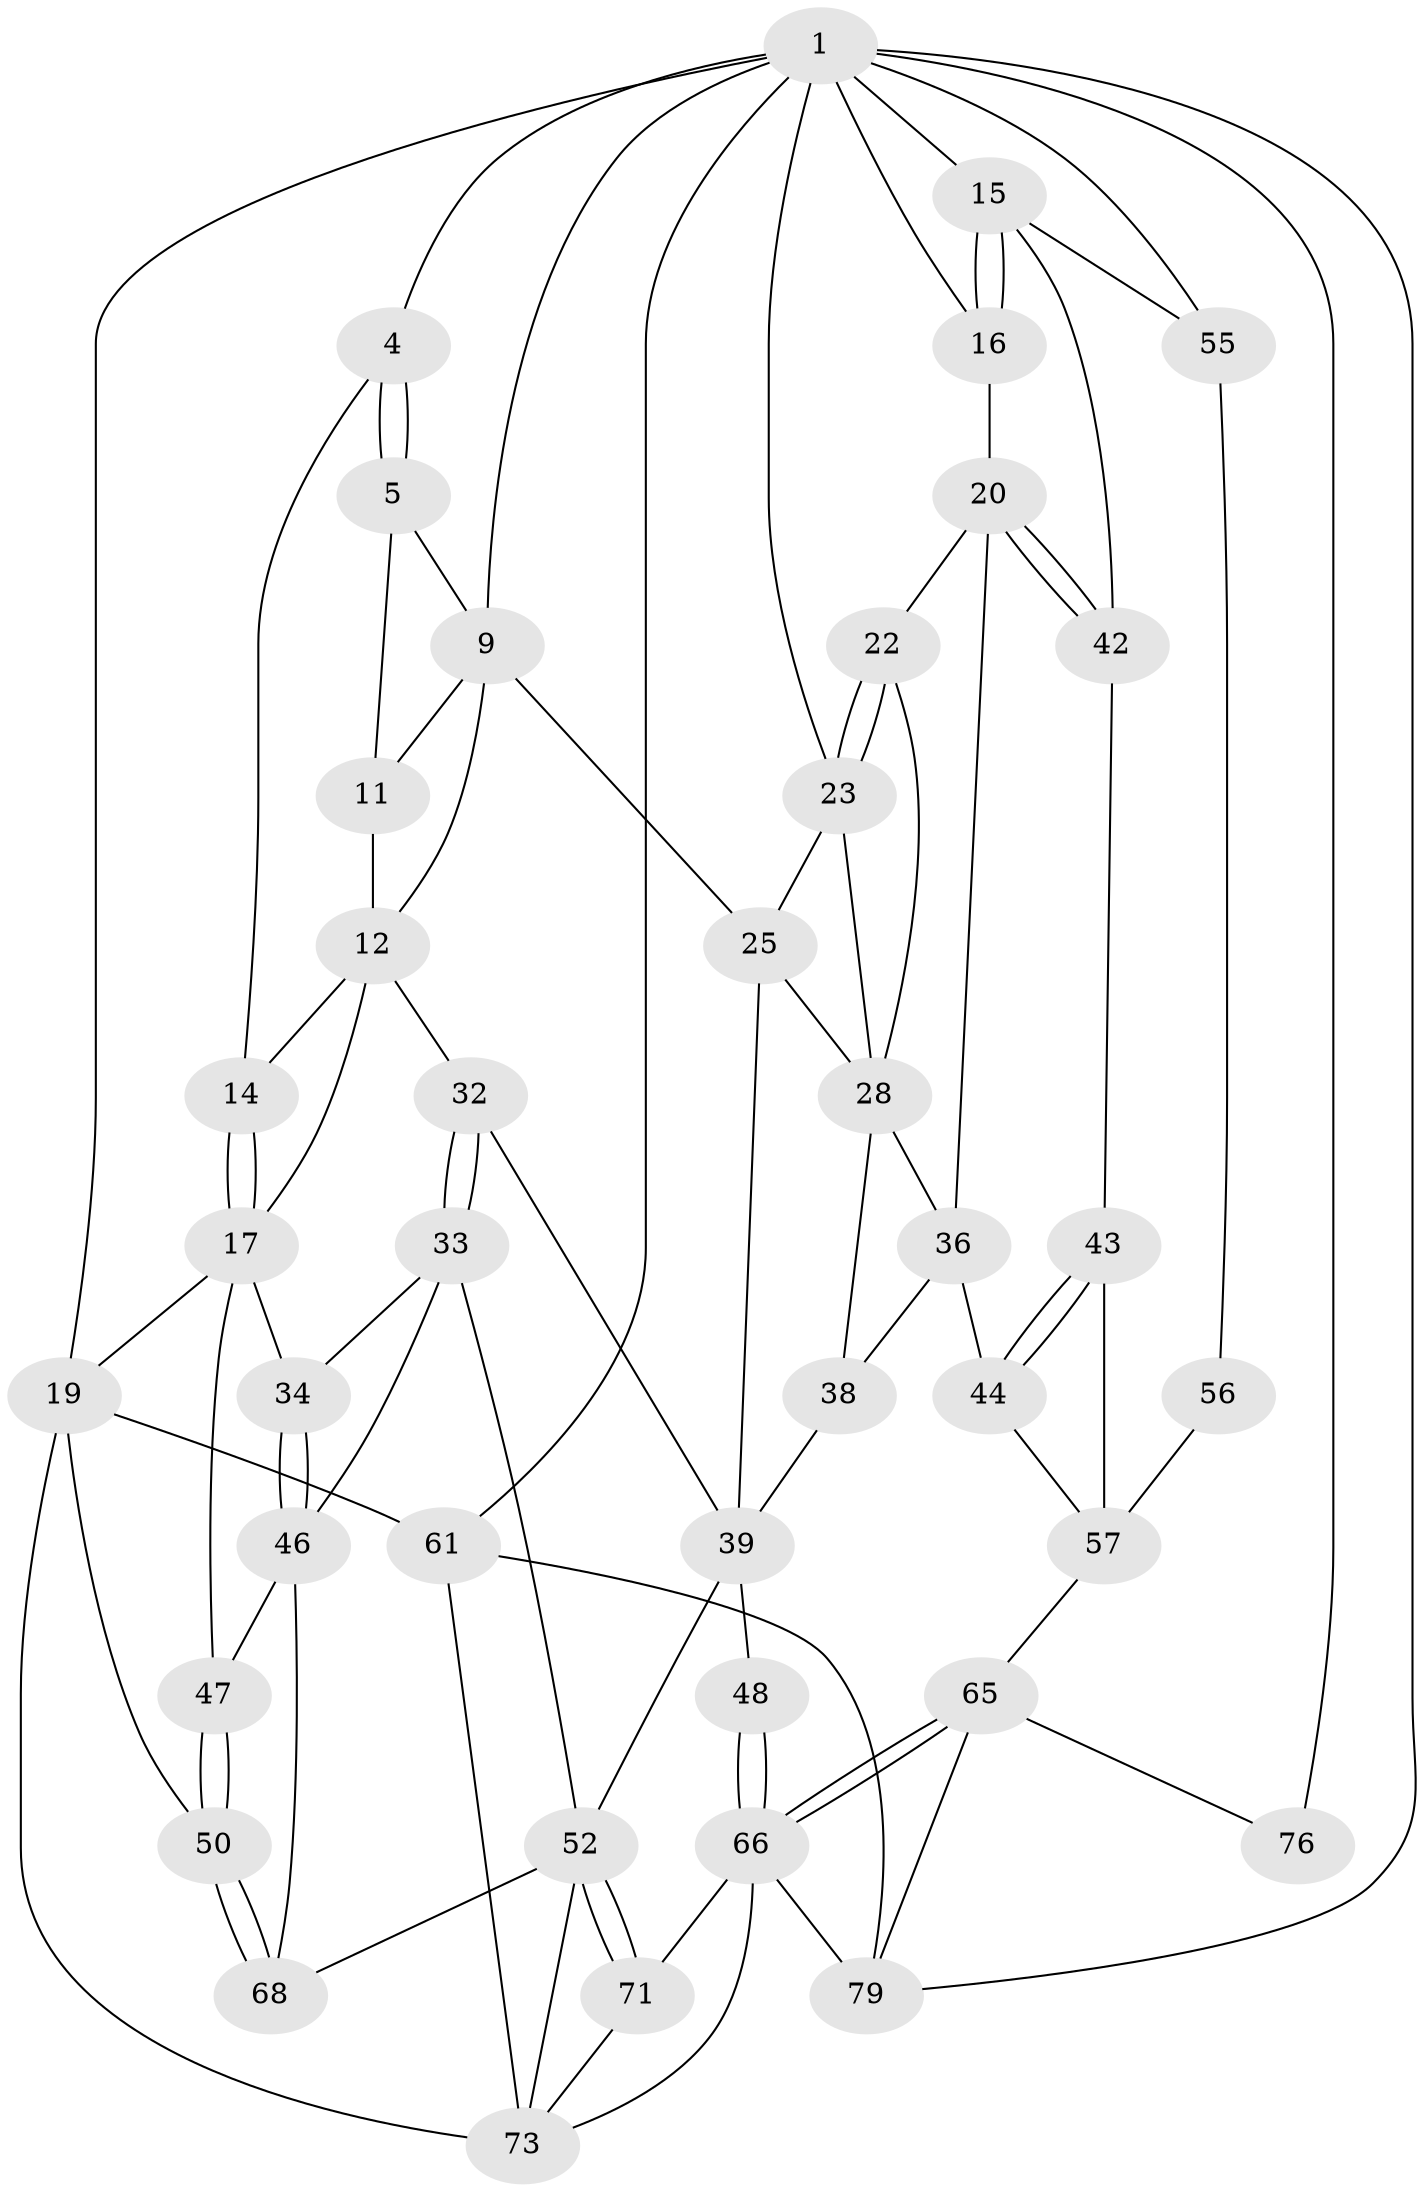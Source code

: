 // original degree distribution, {3: 0.024096385542168676, 6: 0.20481927710843373, 5: 0.5301204819277109, 4: 0.24096385542168675}
// Generated by graph-tools (version 1.1) at 2025/54/03/05/25 16:54:48]
// undirected, 41 vertices, 91 edges
graph export_dot {
graph [start="1"]
  node [color=gray90,style=filled];
  1 [pos="+0.8023432595342822+0",super="+7+2"];
  4 [pos="+0.0480678729533796+0"];
  5 [pos="+0.2916931656936907+0",super="+6"];
  9 [pos="+0.5515477289767728+0.01027621782990315",super="+10"];
  11 [pos="+0.3118758298805007+0"];
  12 [pos="+0.29988743161351034+0.14473136565843026",super="+13+27"];
  14 [pos="+0.14174313729414958+0"];
  15 [pos="+1+0.09826281203030086",super="+45"];
  16 [pos="+0.8487442809828956+0.04008903410898607"];
  17 [pos="+0.07853990243574935+0.23951654126900654",super="+31+18"];
  19 [pos="+0+0.14479541965386503",super="+51"];
  20 [pos="+0.8508585700598775+0.21649358838847563",super="+21"];
  22 [pos="+0.8136689991811824+0.21447973484280528"];
  23 [pos="+0.6728971463283586+0.13883259922412916",super="+24"];
  25 [pos="+0.4585208004857307+0.18712999833054578",super="+30"];
  28 [pos="+0.6301759268120509+0.23108657194616056",super="+35+29"];
  32 [pos="+0.3309533700487052+0.3135161011061882"];
  33 [pos="+0.29111702149238117+0.3432365695466925",super="+54"];
  34 [pos="+0.23110609447908004+0.3297305361009351"];
  36 [pos="+0.7109440600986391+0.3474071304327655",super="+37"];
  38 [pos="+0.602308677346532+0.4171899339178406"];
  39 [pos="+0.4891333207077622+0.31307754784785846",super="+41+40"];
  42 [pos="+0.8759169822641514+0.22862966807440627"];
  43 [pos="+0.8747446319906217+0.3620411243058027"];
  44 [pos="+0.7401286293425828+0.4348170383598145"];
  46 [pos="+0.133059821799475+0.4473558406397612",super="+59"];
  47 [pos="+0.06070139313191171+0.34805213956566444"];
  48 [pos="+0.5733467352817168+0.44804563330375774"];
  50 [pos="+0+0.5941003820314258"];
  52 [pos="+0.39158901873163854+0.5401292427122094",super="+53"];
  55 [pos="+1+0.49563767626797434"];
  56 [pos="+1+0.4925655141868884"];
  57 [pos="+0.9510969999520021+0.4556261648287693",super="+58+63"];
  61 [pos="+0+1",super="+80"];
  65 [pos="+0.7502622332706584+0.732359483130553",super="+77"];
  66 [pos="+0.6671218412609111+0.7038292041875811",super="+69"];
  68 [pos="+0.0698921364615599+0.5510249068961837"];
  71 [pos="+0.4567039290109402+0.6597145293168171"];
  73 [pos="+0.25024466867500034+0.7316207792591323",super="+74"];
  76 [pos="+0.9177636667134044+0.7984474016022113"];
  79 [pos="+0.3592819532787612+1",super="+81"];
  1 -- 16;
  1 -- 9;
  1 -- 4;
  1 -- 76 [weight=2];
  1 -- 15;
  1 -- 19;
  1 -- 55;
  1 -- 61 [weight=2];
  1 -- 79;
  1 -- 23;
  4 -- 5;
  4 -- 5;
  4 -- 14;
  5 -- 11;
  5 -- 9;
  9 -- 11;
  9 -- 12;
  9 -- 25;
  11 -- 12;
  12 -- 14;
  12 -- 17;
  12 -- 32;
  14 -- 17;
  14 -- 17;
  15 -- 16;
  15 -- 16;
  15 -- 42;
  15 -- 55;
  16 -- 20;
  17 -- 34;
  17 -- 19;
  17 -- 47;
  19 -- 73;
  19 -- 50;
  19 -- 61;
  20 -- 42;
  20 -- 42;
  20 -- 36;
  20 -- 22;
  22 -- 23;
  22 -- 23;
  22 -- 28;
  23 -- 28;
  23 -- 25;
  25 -- 28;
  25 -- 39;
  28 -- 36;
  28 -- 38;
  32 -- 33;
  32 -- 33;
  32 -- 39;
  33 -- 34;
  33 -- 52;
  33 -- 46;
  34 -- 46;
  34 -- 46;
  36 -- 38;
  36 -- 44;
  38 -- 39;
  39 -- 48 [weight=2];
  39 -- 52;
  42 -- 43;
  43 -- 44;
  43 -- 44;
  43 -- 57;
  44 -- 57;
  46 -- 47;
  46 -- 68;
  47 -- 50;
  47 -- 50;
  48 -- 66;
  48 -- 66;
  50 -- 68;
  50 -- 68;
  52 -- 71;
  52 -- 71;
  52 -- 68;
  52 -- 73;
  55 -- 56;
  56 -- 57 [weight=2];
  57 -- 65;
  61 -- 73;
  61 -- 79;
  65 -- 66;
  65 -- 66;
  65 -- 76;
  65 -- 79;
  66 -- 71;
  66 -- 73;
  66 -- 79 [weight=2];
  71 -- 73;
}
